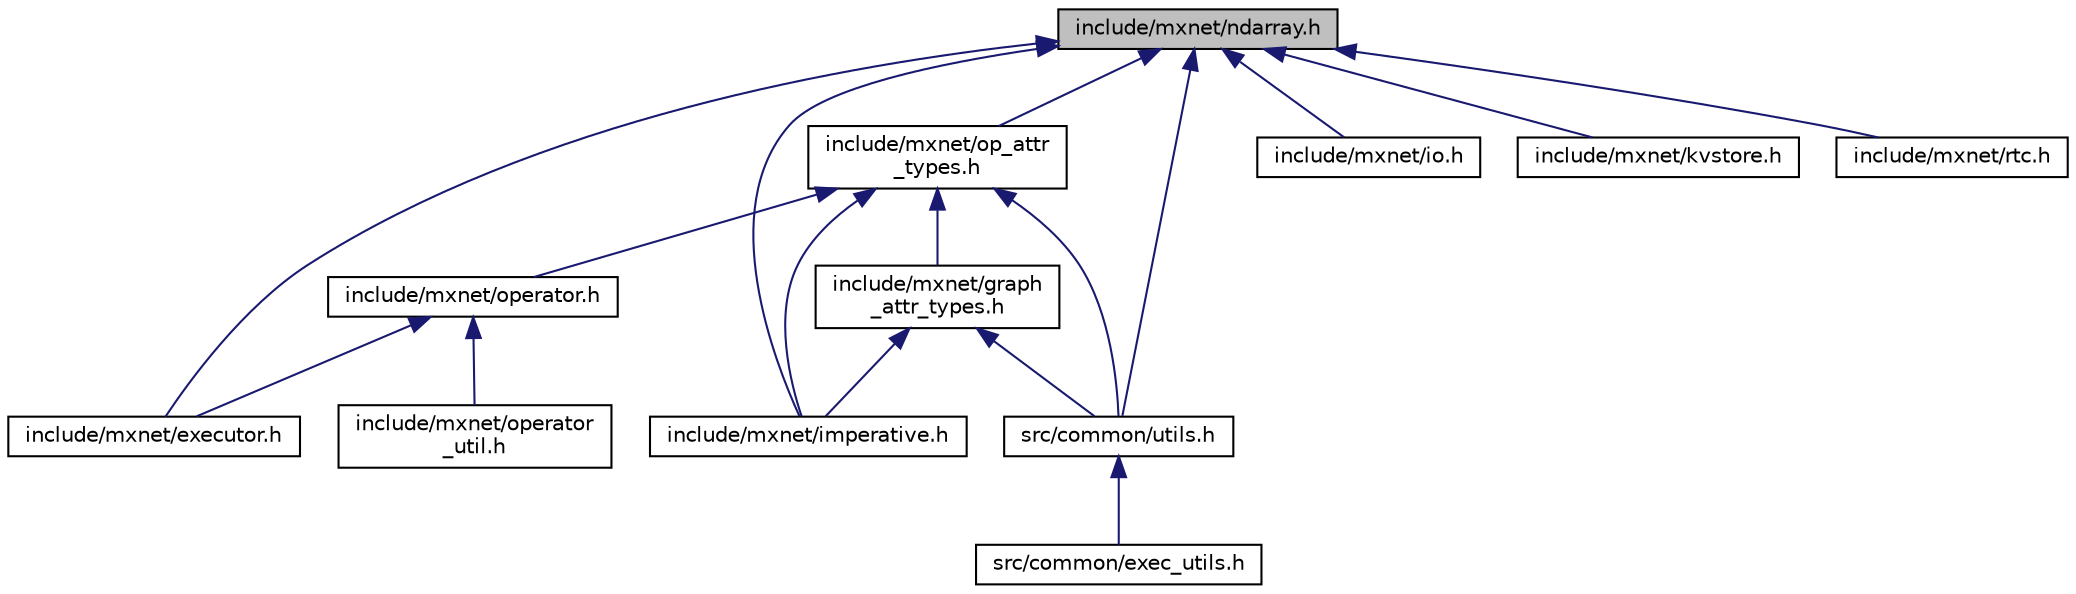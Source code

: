 digraph "include/mxnet/ndarray.h"
{
  edge [fontname="Helvetica",fontsize="10",labelfontname="Helvetica",labelfontsize="10"];
  node [fontname="Helvetica",fontsize="10",shape=record];
  Node1 [label="include/mxnet/ndarray.h",height=0.2,width=0.4,color="black", fillcolor="grey75", style="filled", fontcolor="black"];
  Node1 -> Node2 [dir="back",color="midnightblue",fontsize="10",style="solid",fontname="Helvetica"];
  Node2 [label="include/mxnet/executor.h",height=0.2,width=0.4,color="black", fillcolor="white", style="filled",URL="$executor_8h.html",tooltip="Symbolic executor interface of mxnet. "];
  Node1 -> Node3 [dir="back",color="midnightblue",fontsize="10",style="solid",fontname="Helvetica"];
  Node3 [label="include/mxnet/op_attr\l_types.h",height=0.2,width=0.4,color="black", fillcolor="white", style="filled",URL="$op__attr__types_8h.html",tooltip="Additional operator attributes beside the ones provided by NNVM. "];
  Node3 -> Node4 [dir="back",color="midnightblue",fontsize="10",style="solid",fontname="Helvetica"];
  Node4 [label="include/mxnet/operator.h",height=0.2,width=0.4,color="black", fillcolor="white", style="filled",URL="$operator_8h.html",tooltip="Operator interface of mxnet. "];
  Node4 -> Node2 [dir="back",color="midnightblue",fontsize="10",style="solid",fontname="Helvetica"];
  Node4 -> Node5 [dir="back",color="midnightblue",fontsize="10",style="solid",fontname="Helvetica"];
  Node5 [label="include/mxnet/operator\l_util.h",height=0.2,width=0.4,color="black", fillcolor="white", style="filled",URL="$operator__util_8h.html",tooltip="Utility functions and registries to help quickly build new operators. [Deprecated] Use the register f..."];
  Node3 -> Node6 [dir="back",color="midnightblue",fontsize="10",style="solid",fontname="Helvetica"];
  Node6 [label="include/mxnet/graph\l_attr_types.h",height=0.2,width=0.4,color="black", fillcolor="white", style="filled",URL="$graph__attr__types_8h.html",tooltip="Data structures that can appear in graph attributes. "];
  Node6 -> Node7 [dir="back",color="midnightblue",fontsize="10",style="solid",fontname="Helvetica"];
  Node7 [label="include/mxnet/imperative.h",height=0.2,width=0.4,color="black", fillcolor="white", style="filled",URL="$imperative_8h.html"];
  Node6 -> Node8 [dir="back",color="midnightblue",fontsize="10",style="solid",fontname="Helvetica"];
  Node8 [label="src/common/utils.h",height=0.2,width=0.4,color="black", fillcolor="white", style="filled",URL="$utils_8h.html",tooltip="Basic utilility functions. "];
  Node8 -> Node9 [dir="back",color="midnightblue",fontsize="10",style="solid",fontname="Helvetica"];
  Node9 [label="src/common/exec_utils.h",height=0.2,width=0.4,color="black", fillcolor="white", style="filled",URL="$exec__utils_8h.html",tooltip="Common utility functions for executors. "];
  Node3 -> Node7 [dir="back",color="midnightblue",fontsize="10",style="solid",fontname="Helvetica"];
  Node3 -> Node8 [dir="back",color="midnightblue",fontsize="10",style="solid",fontname="Helvetica"];
  Node1 -> Node7 [dir="back",color="midnightblue",fontsize="10",style="solid",fontname="Helvetica"];
  Node1 -> Node10 [dir="back",color="midnightblue",fontsize="10",style="solid",fontname="Helvetica"];
  Node10 [label="include/mxnet/io.h",height=0.2,width=0.4,color="black", fillcolor="white", style="filled",URL="$io_8h.html",tooltip="mxnet io data structure and data iterator "];
  Node1 -> Node11 [dir="back",color="midnightblue",fontsize="10",style="solid",fontname="Helvetica"];
  Node11 [label="include/mxnet/kvstore.h",height=0.2,width=0.4,color="black", fillcolor="white", style="filled",URL="$kvstore_8h.html",tooltip="key-value store interface for mxnet "];
  Node1 -> Node12 [dir="back",color="midnightblue",fontsize="10",style="solid",fontname="Helvetica"];
  Node12 [label="include/mxnet/rtc.h",height=0.2,width=0.4,color="black", fillcolor="white", style="filled",URL="$rtc_8h.html"];
  Node1 -> Node8 [dir="back",color="midnightblue",fontsize="10",style="solid",fontname="Helvetica"];
}
